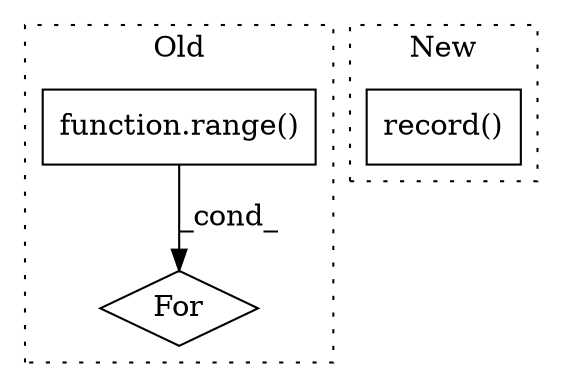 digraph G {
subgraph cluster0 {
1 [label="For" a="107" s="785,848" l="4,14" shape="diamond"];
3 [label="function.range()" a="75" s="794,847" l="6,1" shape="box"];
label = "Old";
style="dotted";
}
subgraph cluster1 {
2 [label="record()" a="75" s="581" l="98" shape="box"];
label = "New";
style="dotted";
}
3 -> 1 [label="_cond_"];
}
